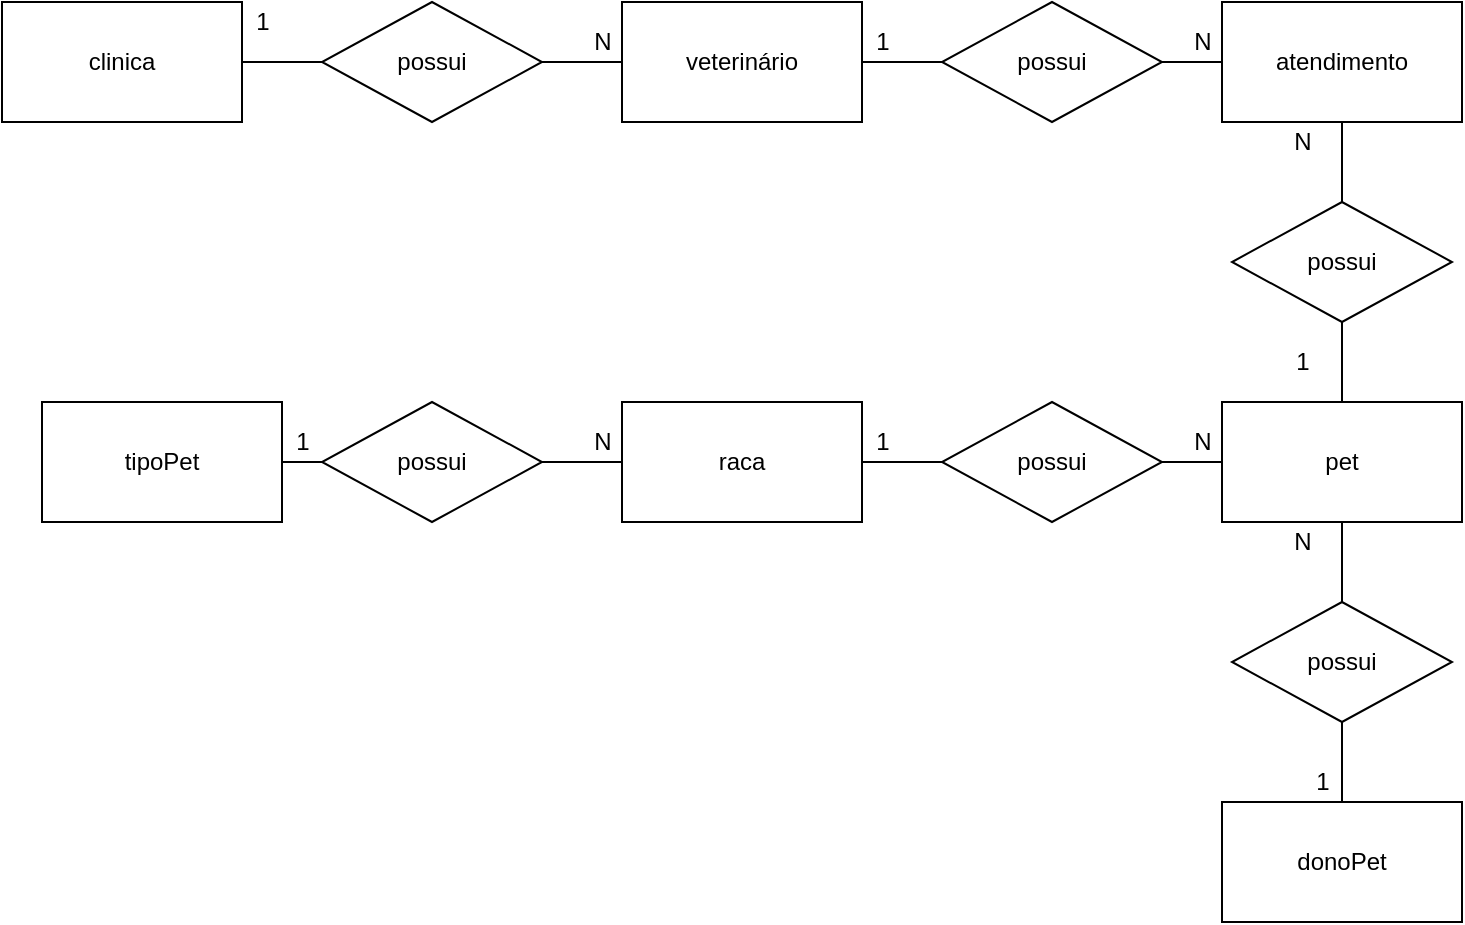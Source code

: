<mxfile version="14.9.4" type="device" pages="2"><diagram id="IMfuooTAu74jeHMu97Ez" name="conceitual"><mxGraphModel dx="1038" dy="579" grid="1" gridSize="10" guides="1" tooltips="1" connect="1" arrows="1" fold="1" page="1" pageScale="1" pageWidth="827" pageHeight="1169" math="0" shadow="0"><root><mxCell id="0"/><mxCell id="1" parent="0"/><mxCell id="yZQEATgL8DarhWzlevAN-16" style="edgeStyle=orthogonalEdgeStyle;rounded=0;orthogonalLoop=1;jettySize=auto;html=1;entryX=0;entryY=0.5;entryDx=0;entryDy=0;endArrow=none;endFill=0;" edge="1" parent="1" source="yZQEATgL8DarhWzlevAN-1" target="yZQEATgL8DarhWzlevAN-2"><mxGeometry relative="1" as="geometry"/></mxCell><mxCell id="yZQEATgL8DarhWzlevAN-1" value="clinica" style="rounded=0;whiteSpace=wrap;html=1;" vertex="1" parent="1"><mxGeometry x="60" y="40" width="120" height="60" as="geometry"/></mxCell><mxCell id="yZQEATgL8DarhWzlevAN-17" style="edgeStyle=orthogonalEdgeStyle;rounded=0;orthogonalLoop=1;jettySize=auto;html=1;entryX=0;entryY=0.5;entryDx=0;entryDy=0;endArrow=none;endFill=0;" edge="1" parent="1" source="yZQEATgL8DarhWzlevAN-2" target="yZQEATgL8DarhWzlevAN-3"><mxGeometry relative="1" as="geometry"/></mxCell><mxCell id="yZQEATgL8DarhWzlevAN-2" value="possui" style="rhombus;whiteSpace=wrap;html=1;" vertex="1" parent="1"><mxGeometry x="220" y="40" width="110" height="60" as="geometry"/></mxCell><mxCell id="yZQEATgL8DarhWzlevAN-18" style="edgeStyle=orthogonalEdgeStyle;rounded=0;orthogonalLoop=1;jettySize=auto;html=1;entryX=0;entryY=0.5;entryDx=0;entryDy=0;endArrow=none;endFill=0;" edge="1" parent="1" source="yZQEATgL8DarhWzlevAN-3" target="yZQEATgL8DarhWzlevAN-5"><mxGeometry relative="1" as="geometry"/></mxCell><mxCell id="yZQEATgL8DarhWzlevAN-3" value="veterinário" style="rounded=0;whiteSpace=wrap;html=1;" vertex="1" parent="1"><mxGeometry x="370" y="40" width="120" height="60" as="geometry"/></mxCell><mxCell id="yZQEATgL8DarhWzlevAN-19" style="edgeStyle=orthogonalEdgeStyle;rounded=0;orthogonalLoop=1;jettySize=auto;html=1;entryX=0;entryY=0.5;entryDx=0;entryDy=0;endArrow=none;endFill=0;" edge="1" parent="1" source="yZQEATgL8DarhWzlevAN-5" target="yZQEATgL8DarhWzlevAN-6"><mxGeometry relative="1" as="geometry"/></mxCell><mxCell id="yZQEATgL8DarhWzlevAN-5" value="possui" style="rhombus;whiteSpace=wrap;html=1;" vertex="1" parent="1"><mxGeometry x="530" y="40" width="110" height="60" as="geometry"/></mxCell><mxCell id="yZQEATgL8DarhWzlevAN-20" style="edgeStyle=orthogonalEdgeStyle;rounded=0;orthogonalLoop=1;jettySize=auto;html=1;entryX=0.5;entryY=0;entryDx=0;entryDy=0;endArrow=none;endFill=0;" edge="1" parent="1" source="yZQEATgL8DarhWzlevAN-6" target="yZQEATgL8DarhWzlevAN-7"><mxGeometry relative="1" as="geometry"/></mxCell><mxCell id="yZQEATgL8DarhWzlevAN-6" value="atendimento" style="rounded=0;whiteSpace=wrap;html=1;" vertex="1" parent="1"><mxGeometry x="670" y="40" width="120" height="60" as="geometry"/></mxCell><mxCell id="yZQEATgL8DarhWzlevAN-21" style="edgeStyle=orthogonalEdgeStyle;rounded=0;orthogonalLoop=1;jettySize=auto;html=1;entryX=0.5;entryY=0;entryDx=0;entryDy=0;endArrow=none;endFill=0;" edge="1" parent="1" source="yZQEATgL8DarhWzlevAN-7" target="yZQEATgL8DarhWzlevAN-8"><mxGeometry relative="1" as="geometry"/></mxCell><mxCell id="yZQEATgL8DarhWzlevAN-7" value="possui" style="rhombus;whiteSpace=wrap;html=1;" vertex="1" parent="1"><mxGeometry x="675" y="140" width="110" height="60" as="geometry"/></mxCell><mxCell id="yZQEATgL8DarhWzlevAN-22" style="edgeStyle=orthogonalEdgeStyle;rounded=0;orthogonalLoop=1;jettySize=auto;html=1;entryX=0.5;entryY=0;entryDx=0;entryDy=0;endArrow=none;endFill=0;" edge="1" parent="1" source="yZQEATgL8DarhWzlevAN-8" target="yZQEATgL8DarhWzlevAN-10"><mxGeometry relative="1" as="geometry"/></mxCell><mxCell id="yZQEATgL8DarhWzlevAN-24" style="edgeStyle=orthogonalEdgeStyle;rounded=0;orthogonalLoop=1;jettySize=auto;html=1;entryX=1;entryY=0.5;entryDx=0;entryDy=0;endArrow=none;endFill=0;" edge="1" parent="1" source="yZQEATgL8DarhWzlevAN-8" target="yZQEATgL8DarhWzlevAN-9"><mxGeometry relative="1" as="geometry"/></mxCell><mxCell id="yZQEATgL8DarhWzlevAN-8" value="pet" style="rounded=0;whiteSpace=wrap;html=1;" vertex="1" parent="1"><mxGeometry x="670" y="240" width="120" height="60" as="geometry"/></mxCell><mxCell id="yZQEATgL8DarhWzlevAN-25" style="edgeStyle=orthogonalEdgeStyle;rounded=0;orthogonalLoop=1;jettySize=auto;html=1;endArrow=none;endFill=0;" edge="1" parent="1" source="yZQEATgL8DarhWzlevAN-9" target="yZQEATgL8DarhWzlevAN-12"><mxGeometry relative="1" as="geometry"/></mxCell><mxCell id="yZQEATgL8DarhWzlevAN-9" value="possui" style="rhombus;whiteSpace=wrap;html=1;" vertex="1" parent="1"><mxGeometry x="530" y="240" width="110" height="60" as="geometry"/></mxCell><mxCell id="yZQEATgL8DarhWzlevAN-23" value="" style="edgeStyle=orthogonalEdgeStyle;rounded=0;orthogonalLoop=1;jettySize=auto;html=1;endArrow=none;endFill=0;" edge="1" parent="1" source="yZQEATgL8DarhWzlevAN-10" target="yZQEATgL8DarhWzlevAN-11"><mxGeometry relative="1" as="geometry"/></mxCell><mxCell id="yZQEATgL8DarhWzlevAN-10" value="possui" style="rhombus;whiteSpace=wrap;html=1;" vertex="1" parent="1"><mxGeometry x="675" y="340" width="110" height="60" as="geometry"/></mxCell><mxCell id="yZQEATgL8DarhWzlevAN-11" value="donoPet" style="rounded=0;whiteSpace=wrap;html=1;" vertex="1" parent="1"><mxGeometry x="670" y="440" width="120" height="60" as="geometry"/></mxCell><mxCell id="yZQEATgL8DarhWzlevAN-26" style="edgeStyle=orthogonalEdgeStyle;rounded=0;orthogonalLoop=1;jettySize=auto;html=1;endArrow=none;endFill=0;" edge="1" parent="1" source="yZQEATgL8DarhWzlevAN-12" target="yZQEATgL8DarhWzlevAN-14"><mxGeometry relative="1" as="geometry"/></mxCell><mxCell id="yZQEATgL8DarhWzlevAN-12" value="raca" style="rounded=0;whiteSpace=wrap;html=1;" vertex="1" parent="1"><mxGeometry x="370" y="240" width="120" height="60" as="geometry"/></mxCell><mxCell id="yZQEATgL8DarhWzlevAN-27" style="edgeStyle=orthogonalEdgeStyle;rounded=0;orthogonalLoop=1;jettySize=auto;html=1;entryX=1;entryY=0.25;entryDx=0;entryDy=0;endArrow=none;endFill=0;" edge="1" parent="1" source="yZQEATgL8DarhWzlevAN-14" target="yZQEATgL8DarhWzlevAN-15"><mxGeometry relative="1" as="geometry"/></mxCell><mxCell id="yZQEATgL8DarhWzlevAN-14" value="possui" style="rhombus;whiteSpace=wrap;html=1;" vertex="1" parent="1"><mxGeometry x="220" y="240" width="110" height="60" as="geometry"/></mxCell><mxCell id="yZQEATgL8DarhWzlevAN-15" value="tipoPet" style="rounded=0;whiteSpace=wrap;html=1;" vertex="1" parent="1"><mxGeometry x="80" y="240" width="120" height="60" as="geometry"/></mxCell><mxCell id="yZQEATgL8DarhWzlevAN-28" value="1" style="text;html=1;align=center;verticalAlign=middle;resizable=0;points=[];autosize=1;strokeColor=none;" vertex="1" parent="1"><mxGeometry x="180" y="40" width="20" height="20" as="geometry"/></mxCell><mxCell id="yZQEATgL8DarhWzlevAN-29" value="N" style="text;html=1;align=center;verticalAlign=middle;resizable=0;points=[];autosize=1;strokeColor=none;" vertex="1" parent="1"><mxGeometry x="350" y="50" width="20" height="20" as="geometry"/></mxCell><mxCell id="yZQEATgL8DarhWzlevAN-30" value="1" style="text;html=1;align=center;verticalAlign=middle;resizable=0;points=[];autosize=1;strokeColor=none;rotation=0;" vertex="1" parent="1"><mxGeometry x="490" y="50" width="20" height="20" as="geometry"/></mxCell><mxCell id="yZQEATgL8DarhWzlevAN-31" value="1" style="text;html=1;align=center;verticalAlign=middle;resizable=0;points=[];autosize=1;strokeColor=none;" vertex="1" parent="1"><mxGeometry x="200" y="250" width="20" height="20" as="geometry"/></mxCell><mxCell id="yZQEATgL8DarhWzlevAN-32" value="N" style="text;html=1;align=center;verticalAlign=middle;resizable=0;points=[];autosize=1;strokeColor=none;" vertex="1" parent="1"><mxGeometry x="350" y="250" width="20" height="20" as="geometry"/></mxCell><mxCell id="yZQEATgL8DarhWzlevAN-33" value="1" style="text;html=1;align=center;verticalAlign=middle;resizable=0;points=[];autosize=1;strokeColor=none;" vertex="1" parent="1"><mxGeometry x="490" y="250" width="20" height="20" as="geometry"/></mxCell><mxCell id="yZQEATgL8DarhWzlevAN-34" value="N" style="text;html=1;align=center;verticalAlign=middle;resizable=0;points=[];autosize=1;strokeColor=none;" vertex="1" parent="1"><mxGeometry x="650" y="50" width="20" height="20" as="geometry"/></mxCell><mxCell id="yZQEATgL8DarhWzlevAN-35" value="N" style="text;html=1;align=center;verticalAlign=middle;resizable=0;points=[];autosize=1;strokeColor=none;" vertex="1" parent="1"><mxGeometry x="650" y="250" width="20" height="20" as="geometry"/></mxCell><mxCell id="yZQEATgL8DarhWzlevAN-36" value="1" style="text;html=1;align=center;verticalAlign=middle;resizable=0;points=[];autosize=1;strokeColor=none;" vertex="1" parent="1"><mxGeometry x="710" y="420" width="20" height="20" as="geometry"/></mxCell><mxCell id="yZQEATgL8DarhWzlevAN-37" value="N" style="text;html=1;align=center;verticalAlign=middle;resizable=0;points=[];autosize=1;strokeColor=none;" vertex="1" parent="1"><mxGeometry x="700" y="300" width="20" height="20" as="geometry"/></mxCell><mxCell id="yZQEATgL8DarhWzlevAN-38" value="1" style="text;html=1;align=center;verticalAlign=middle;resizable=0;points=[];autosize=1;strokeColor=none;" vertex="1" parent="1"><mxGeometry x="700" y="210" width="20" height="20" as="geometry"/></mxCell><mxCell id="yZQEATgL8DarhWzlevAN-39" value="N" style="text;html=1;align=center;verticalAlign=middle;resizable=0;points=[];autosize=1;strokeColor=none;" vertex="1" parent="1"><mxGeometry x="700" y="100" width="20" height="20" as="geometry"/></mxCell></root></mxGraphModel></diagram><diagram id="qJ1rw4pq99Hof_Mdip9j" name="logico"><mxGraphModel dx="1865" dy="579" grid="1" gridSize="10" guides="1" tooltips="1" connect="1" arrows="1" fold="1" page="1" pageScale="1" pageWidth="827" pageHeight="1169" math="0" shadow="0"><root><mxCell id="_yiPf0KrVBAXcQkP5JLM-0"/><mxCell id="_yiPf0KrVBAXcQkP5JLM-1" parent="_yiPf0KrVBAXcQkP5JLM-0"/><mxCell id="_yiPf0KrVBAXcQkP5JLM-2" value="clinica" style="shape=table;startSize=30;container=1;collapsible=1;childLayout=tableLayout;fixedRows=1;rowLines=0;fontStyle=1;align=center;resizeLast=1;" vertex="1" parent="_yiPf0KrVBAXcQkP5JLM-1"><mxGeometry x="-10" y="40" width="180" height="100" as="geometry"/></mxCell><mxCell id="_yiPf0KrVBAXcQkP5JLM-3" value="" style="shape=partialRectangle;collapsible=0;dropTarget=0;pointerEvents=0;fillColor=none;top=0;left=0;bottom=1;right=0;points=[[0,0.5],[1,0.5]];portConstraint=eastwest;" vertex="1" parent="_yiPf0KrVBAXcQkP5JLM-2"><mxGeometry y="30" width="180" height="30" as="geometry"/></mxCell><mxCell id="_yiPf0KrVBAXcQkP5JLM-4" value="PK" style="shape=partialRectangle;connectable=0;fillColor=none;top=0;left=0;bottom=0;right=0;fontStyle=1;overflow=hidden;" vertex="1" parent="_yiPf0KrVBAXcQkP5JLM-3"><mxGeometry width="30" height="30" as="geometry"/></mxCell><mxCell id="_yiPf0KrVBAXcQkP5JLM-5" value="idClinica" style="shape=partialRectangle;connectable=0;fillColor=none;top=0;left=0;bottom=0;right=0;align=left;spacingLeft=6;fontStyle=5;overflow=hidden;" vertex="1" parent="_yiPf0KrVBAXcQkP5JLM-3"><mxGeometry x="30" width="150" height="30" as="geometry"/></mxCell><mxCell id="_yiPf0KrVBAXcQkP5JLM-6" value="" style="shape=partialRectangle;collapsible=0;dropTarget=0;pointerEvents=0;fillColor=none;top=0;left=0;bottom=0;right=0;points=[[0,0.5],[1,0.5]];portConstraint=eastwest;" vertex="1" parent="_yiPf0KrVBAXcQkP5JLM-2"><mxGeometry y="60" width="180" height="30" as="geometry"/></mxCell><mxCell id="_yiPf0KrVBAXcQkP5JLM-7" value="" style="shape=partialRectangle;connectable=0;fillColor=none;top=0;left=0;bottom=0;right=0;editable=1;overflow=hidden;" vertex="1" parent="_yiPf0KrVBAXcQkP5JLM-6"><mxGeometry width="30" height="30" as="geometry"/></mxCell><mxCell id="_yiPf0KrVBAXcQkP5JLM-8" value="end_clinica" style="shape=partialRectangle;connectable=0;fillColor=none;top=0;left=0;bottom=0;right=0;align=left;spacingLeft=6;overflow=hidden;" vertex="1" parent="_yiPf0KrVBAXcQkP5JLM-6"><mxGeometry x="30" width="150" height="30" as="geometry"/></mxCell><mxCell id="_yiPf0KrVBAXcQkP5JLM-15" value="veterinario" style="shape=table;startSize=30;container=1;collapsible=1;childLayout=tableLayout;fixedRows=1;rowLines=0;fontStyle=1;align=center;resizeLast=1;" vertex="1" parent="_yiPf0KrVBAXcQkP5JLM-1"><mxGeometry x="240" y="40" width="180" height="130" as="geometry"/></mxCell><mxCell id="_yiPf0KrVBAXcQkP5JLM-16" value="" style="shape=partialRectangle;collapsible=0;dropTarget=0;pointerEvents=0;fillColor=none;top=0;left=0;bottom=0;right=0;points=[[0,0.5],[1,0.5]];portConstraint=eastwest;" vertex="1" parent="_yiPf0KrVBAXcQkP5JLM-15"><mxGeometry y="30" width="180" height="30" as="geometry"/></mxCell><mxCell id="_yiPf0KrVBAXcQkP5JLM-17" value="PK" style="shape=partialRectangle;connectable=0;fillColor=none;top=0;left=0;bottom=0;right=0;fontStyle=1;overflow=hidden;" vertex="1" parent="_yiPf0KrVBAXcQkP5JLM-16"><mxGeometry width="60" height="30" as="geometry"/></mxCell><mxCell id="_yiPf0KrVBAXcQkP5JLM-18" value="idVeterinario" style="shape=partialRectangle;connectable=0;fillColor=none;top=0;left=0;bottom=0;right=0;align=left;spacingLeft=6;fontStyle=5;overflow=hidden;" vertex="1" parent="_yiPf0KrVBAXcQkP5JLM-16"><mxGeometry x="60" width="120" height="30" as="geometry"/></mxCell><mxCell id="_yiPf0KrVBAXcQkP5JLM-19" value="" style="shape=partialRectangle;collapsible=0;dropTarget=0;pointerEvents=0;fillColor=none;top=0;left=0;bottom=1;right=0;points=[[0,0.5],[1,0.5]];portConstraint=eastwest;" vertex="1" parent="_yiPf0KrVBAXcQkP5JLM-15"><mxGeometry y="60" width="180" height="30" as="geometry"/></mxCell><mxCell id="_yiPf0KrVBAXcQkP5JLM-20" value="FK" style="shape=partialRectangle;connectable=0;fillColor=none;top=0;left=0;bottom=0;right=0;fontStyle=1;overflow=hidden;" vertex="1" parent="_yiPf0KrVBAXcQkP5JLM-19"><mxGeometry width="60" height="30" as="geometry"/></mxCell><mxCell id="_yiPf0KrVBAXcQkP5JLM-21" value="idClinica" style="shape=partialRectangle;connectable=0;fillColor=none;top=0;left=0;bottom=0;right=0;align=left;spacingLeft=6;fontStyle=5;overflow=hidden;" vertex="1" parent="_yiPf0KrVBAXcQkP5JLM-19"><mxGeometry x="60" width="120" height="30" as="geometry"/></mxCell><mxCell id="_yiPf0KrVBAXcQkP5JLM-22" value="" style="shape=partialRectangle;collapsible=0;dropTarget=0;pointerEvents=0;fillColor=none;top=0;left=0;bottom=0;right=0;points=[[0,0.5],[1,0.5]];portConstraint=eastwest;" vertex="1" parent="_yiPf0KrVBAXcQkP5JLM-15"><mxGeometry y="90" width="180" height="30" as="geometry"/></mxCell><mxCell id="_yiPf0KrVBAXcQkP5JLM-23" value="" style="shape=partialRectangle;connectable=0;fillColor=none;top=0;left=0;bottom=0;right=0;editable=1;overflow=hidden;" vertex="1" parent="_yiPf0KrVBAXcQkP5JLM-22"><mxGeometry width="60" height="30" as="geometry"/></mxCell><mxCell id="_yiPf0KrVBAXcQkP5JLM-24" value="nomeVet" style="shape=partialRectangle;connectable=0;fillColor=none;top=0;left=0;bottom=0;right=0;align=left;spacingLeft=6;overflow=hidden;" vertex="1" parent="_yiPf0KrVBAXcQkP5JLM-22"><mxGeometry x="60" width="120" height="30" as="geometry"/></mxCell><mxCell id="_yiPf0KrVBAXcQkP5JLM-28" value="atendimento" style="shape=table;startSize=30;container=1;collapsible=1;childLayout=tableLayout;fixedRows=1;rowLines=0;fontStyle=1;align=center;resizeLast=1;" vertex="1" parent="_yiPf0KrVBAXcQkP5JLM-1"><mxGeometry x="480" y="40" width="180" height="190" as="geometry"/></mxCell><mxCell id="_yiPf0KrVBAXcQkP5JLM-29" value="" style="shape=partialRectangle;collapsible=0;dropTarget=0;pointerEvents=0;fillColor=none;top=0;left=0;bottom=0;right=0;points=[[0,0.5],[1,0.5]];portConstraint=eastwest;" vertex="1" parent="_yiPf0KrVBAXcQkP5JLM-28"><mxGeometry y="30" width="180" height="30" as="geometry"/></mxCell><mxCell id="_yiPf0KrVBAXcQkP5JLM-30" value="PK" style="shape=partialRectangle;connectable=0;fillColor=none;top=0;left=0;bottom=0;right=0;fontStyle=1;overflow=hidden;" vertex="1" parent="_yiPf0KrVBAXcQkP5JLM-29"><mxGeometry width="60" height="30" as="geometry"/></mxCell><mxCell id="_yiPf0KrVBAXcQkP5JLM-31" value="idAtendimento" style="shape=partialRectangle;connectable=0;fillColor=none;top=0;left=0;bottom=0;right=0;align=left;spacingLeft=6;fontStyle=5;overflow=hidden;" vertex="1" parent="_yiPf0KrVBAXcQkP5JLM-29"><mxGeometry x="60" width="120" height="30" as="geometry"/></mxCell><mxCell id="_yiPf0KrVBAXcQkP5JLM-42" value="" style="shape=partialRectangle;collapsible=0;dropTarget=0;pointerEvents=0;fillColor=none;top=0;left=0;bottom=0;right=0;points=[[0,0.5],[1,0.5]];portConstraint=eastwest;" vertex="1" parent="_yiPf0KrVBAXcQkP5JLM-28"><mxGeometry y="60" width="180" height="30" as="geometry"/></mxCell><mxCell id="_yiPf0KrVBAXcQkP5JLM-43" value="FK" style="shape=partialRectangle;connectable=0;fillColor=none;top=0;left=0;bottom=0;right=0;fontStyle=1;overflow=hidden;" vertex="1" parent="_yiPf0KrVBAXcQkP5JLM-42"><mxGeometry width="60" height="30" as="geometry"/></mxCell><mxCell id="_yiPf0KrVBAXcQkP5JLM-44" value="idVeterinario" style="shape=partialRectangle;connectable=0;fillColor=none;top=0;left=0;bottom=0;right=0;align=left;spacingLeft=6;fontStyle=5;overflow=hidden;" vertex="1" parent="_yiPf0KrVBAXcQkP5JLM-42"><mxGeometry x="60" width="120" height="30" as="geometry"/></mxCell><mxCell id="_yiPf0KrVBAXcQkP5JLM-32" value="" style="shape=partialRectangle;collapsible=0;dropTarget=0;pointerEvents=0;fillColor=none;top=0;left=0;bottom=1;right=0;points=[[0,0.5],[1,0.5]];portConstraint=eastwest;" vertex="1" parent="_yiPf0KrVBAXcQkP5JLM-28"><mxGeometry y="90" width="180" height="30" as="geometry"/></mxCell><mxCell id="_yiPf0KrVBAXcQkP5JLM-33" value="FK" style="shape=partialRectangle;connectable=0;fillColor=none;top=0;left=0;bottom=0;right=0;fontStyle=1;overflow=hidden;" vertex="1" parent="_yiPf0KrVBAXcQkP5JLM-32"><mxGeometry width="60" height="30" as="geometry"/></mxCell><mxCell id="_yiPf0KrVBAXcQkP5JLM-34" value="idPet" style="shape=partialRectangle;connectable=0;fillColor=none;top=0;left=0;bottom=0;right=0;align=left;spacingLeft=6;fontStyle=5;overflow=hidden;" vertex="1" parent="_yiPf0KrVBAXcQkP5JLM-32"><mxGeometry x="60" width="120" height="30" as="geometry"/></mxCell><mxCell id="_yiPf0KrVBAXcQkP5JLM-35" value="" style="shape=partialRectangle;collapsible=0;dropTarget=0;pointerEvents=0;fillColor=none;top=0;left=0;bottom=0;right=0;points=[[0,0.5],[1,0.5]];portConstraint=eastwest;" vertex="1" parent="_yiPf0KrVBAXcQkP5JLM-28"><mxGeometry y="120" width="180" height="30" as="geometry"/></mxCell><mxCell id="_yiPf0KrVBAXcQkP5JLM-36" value="" style="shape=partialRectangle;connectable=0;fillColor=none;top=0;left=0;bottom=0;right=0;editable=1;overflow=hidden;" vertex="1" parent="_yiPf0KrVBAXcQkP5JLM-35"><mxGeometry width="60" height="30" as="geometry"/></mxCell><mxCell id="_yiPf0KrVBAXcQkP5JLM-37" value="dataAtendimento" style="shape=partialRectangle;connectable=0;fillColor=none;top=0;left=0;bottom=0;right=0;align=left;spacingLeft=6;overflow=hidden;" vertex="1" parent="_yiPf0KrVBAXcQkP5JLM-35"><mxGeometry x="60" width="120" height="30" as="geometry"/></mxCell><mxCell id="_yiPf0KrVBAXcQkP5JLM-38" value="" style="shape=partialRectangle;collapsible=0;dropTarget=0;pointerEvents=0;fillColor=none;top=0;left=0;bottom=0;right=0;points=[[0,0.5],[1,0.5]];portConstraint=eastwest;" vertex="1" parent="_yiPf0KrVBAXcQkP5JLM-28"><mxGeometry y="150" width="180" height="30" as="geometry"/></mxCell><mxCell id="_yiPf0KrVBAXcQkP5JLM-39" value="" style="shape=partialRectangle;connectable=0;fillColor=none;top=0;left=0;bottom=0;right=0;editable=1;overflow=hidden;" vertex="1" parent="_yiPf0KrVBAXcQkP5JLM-38"><mxGeometry width="60" height="30" as="geometry"/></mxCell><mxCell id="_yiPf0KrVBAXcQkP5JLM-40" value="descricao" style="shape=partialRectangle;connectable=0;fillColor=none;top=0;left=0;bottom=0;right=0;align=left;spacingLeft=6;overflow=hidden;" vertex="1" parent="_yiPf0KrVBAXcQkP5JLM-38"><mxGeometry x="60" width="120" height="30" as="geometry"/></mxCell><mxCell id="_yiPf0KrVBAXcQkP5JLM-45" value="dono" style="shape=table;startSize=30;container=1;collapsible=1;childLayout=tableLayout;fixedRows=1;rowLines=0;fontStyle=1;align=center;resizeLast=1;" vertex="1" parent="_yiPf0KrVBAXcQkP5JLM-1"><mxGeometry x="730" y="40" width="180" height="130" as="geometry"/></mxCell><mxCell id="_yiPf0KrVBAXcQkP5JLM-46" value="" style="shape=partialRectangle;collapsible=0;dropTarget=0;pointerEvents=0;fillColor=none;top=0;left=0;bottom=1;right=0;points=[[0,0.5],[1,0.5]];portConstraint=eastwest;" vertex="1" parent="_yiPf0KrVBAXcQkP5JLM-45"><mxGeometry y="30" width="180" height="30" as="geometry"/></mxCell><mxCell id="_yiPf0KrVBAXcQkP5JLM-47" value="PK" style="shape=partialRectangle;connectable=0;fillColor=none;top=0;left=0;bottom=0;right=0;fontStyle=1;overflow=hidden;" vertex="1" parent="_yiPf0KrVBAXcQkP5JLM-46"><mxGeometry width="30" height="30" as="geometry"/></mxCell><mxCell id="_yiPf0KrVBAXcQkP5JLM-48" value="idDono" style="shape=partialRectangle;connectable=0;fillColor=none;top=0;left=0;bottom=0;right=0;align=left;spacingLeft=6;fontStyle=5;overflow=hidden;" vertex="1" parent="_yiPf0KrVBAXcQkP5JLM-46"><mxGeometry x="30" width="150" height="30" as="geometry"/></mxCell><mxCell id="_yiPf0KrVBAXcQkP5JLM-49" value="" style="shape=partialRectangle;collapsible=0;dropTarget=0;pointerEvents=0;fillColor=none;top=0;left=0;bottom=0;right=0;points=[[0,0.5],[1,0.5]];portConstraint=eastwest;" vertex="1" parent="_yiPf0KrVBAXcQkP5JLM-45"><mxGeometry y="60" width="180" height="30" as="geometry"/></mxCell><mxCell id="_yiPf0KrVBAXcQkP5JLM-50" value="" style="shape=partialRectangle;connectable=0;fillColor=none;top=0;left=0;bottom=0;right=0;editable=1;overflow=hidden;" vertex="1" parent="_yiPf0KrVBAXcQkP5JLM-49"><mxGeometry width="30" height="30" as="geometry"/></mxCell><mxCell id="_yiPf0KrVBAXcQkP5JLM-51" value="nomeDono" style="shape=partialRectangle;connectable=0;fillColor=none;top=0;left=0;bottom=0;right=0;align=left;spacingLeft=6;overflow=hidden;" vertex="1" parent="_yiPf0KrVBAXcQkP5JLM-49"><mxGeometry x="30" width="150" height="30" as="geometry"/></mxCell><mxCell id="_yiPf0KrVBAXcQkP5JLM-52" value="" style="shape=partialRectangle;collapsible=0;dropTarget=0;pointerEvents=0;fillColor=none;top=0;left=0;bottom=0;right=0;points=[[0,0.5],[1,0.5]];portConstraint=eastwest;" vertex="1" parent="_yiPf0KrVBAXcQkP5JLM-45"><mxGeometry y="90" width="180" height="30" as="geometry"/></mxCell><mxCell id="_yiPf0KrVBAXcQkP5JLM-53" value="" style="shape=partialRectangle;connectable=0;fillColor=none;top=0;left=0;bottom=0;right=0;editable=1;overflow=hidden;" vertex="1" parent="_yiPf0KrVBAXcQkP5JLM-52"><mxGeometry width="30" height="30" as="geometry"/></mxCell><mxCell id="_yiPf0KrVBAXcQkP5JLM-54" value="cpfDono" style="shape=partialRectangle;connectable=0;fillColor=none;top=0;left=0;bottom=0;right=0;align=left;spacingLeft=6;overflow=hidden;" vertex="1" parent="_yiPf0KrVBAXcQkP5JLM-52"><mxGeometry x="30" width="150" height="30" as="geometry"/></mxCell><mxCell id="_yiPf0KrVBAXcQkP5JLM-58" value="raca" style="shape=table;startSize=30;container=1;collapsible=1;childLayout=tableLayout;fixedRows=1;rowLines=0;fontStyle=1;align=center;resizeLast=1;" vertex="1" parent="_yiPf0KrVBAXcQkP5JLM-1"><mxGeometry x="390" y="360" width="180" height="130" as="geometry"/></mxCell><mxCell id="_yiPf0KrVBAXcQkP5JLM-59" value="" style="shape=partialRectangle;collapsible=0;dropTarget=0;pointerEvents=0;fillColor=none;top=0;left=0;bottom=0;right=0;points=[[0,0.5],[1,0.5]];portConstraint=eastwest;" vertex="1" parent="_yiPf0KrVBAXcQkP5JLM-58"><mxGeometry y="30" width="180" height="30" as="geometry"/></mxCell><mxCell id="_yiPf0KrVBAXcQkP5JLM-60" value="PK" style="shape=partialRectangle;connectable=0;fillColor=none;top=0;left=0;bottom=0;right=0;fontStyle=1;overflow=hidden;" vertex="1" parent="_yiPf0KrVBAXcQkP5JLM-59"><mxGeometry width="60" height="30" as="geometry"/></mxCell><mxCell id="_yiPf0KrVBAXcQkP5JLM-61" value="idRaca" style="shape=partialRectangle;connectable=0;fillColor=none;top=0;left=0;bottom=0;right=0;align=left;spacingLeft=6;fontStyle=5;overflow=hidden;" vertex="1" parent="_yiPf0KrVBAXcQkP5JLM-59"><mxGeometry x="60" width="120" height="30" as="geometry"/></mxCell><mxCell id="_yiPf0KrVBAXcQkP5JLM-62" value="" style="shape=partialRectangle;collapsible=0;dropTarget=0;pointerEvents=0;fillColor=none;top=0;left=0;bottom=1;right=0;points=[[0,0.5],[1,0.5]];portConstraint=eastwest;" vertex="1" parent="_yiPf0KrVBAXcQkP5JLM-58"><mxGeometry y="60" width="180" height="30" as="geometry"/></mxCell><mxCell id="_yiPf0KrVBAXcQkP5JLM-63" value="FK" style="shape=partialRectangle;connectable=0;fillColor=none;top=0;left=0;bottom=0;right=0;fontStyle=1;overflow=hidden;" vertex="1" parent="_yiPf0KrVBAXcQkP5JLM-62"><mxGeometry width="60" height="30" as="geometry"/></mxCell><mxCell id="_yiPf0KrVBAXcQkP5JLM-64" value="idTipoPet" style="shape=partialRectangle;connectable=0;fillColor=none;top=0;left=0;bottom=0;right=0;align=left;spacingLeft=6;fontStyle=5;overflow=hidden;" vertex="1" parent="_yiPf0KrVBAXcQkP5JLM-62"><mxGeometry x="60" width="120" height="30" as="geometry"/></mxCell><mxCell id="_yiPf0KrVBAXcQkP5JLM-65" value="" style="shape=partialRectangle;collapsible=0;dropTarget=0;pointerEvents=0;fillColor=none;top=0;left=0;bottom=0;right=0;points=[[0,0.5],[1,0.5]];portConstraint=eastwest;" vertex="1" parent="_yiPf0KrVBAXcQkP5JLM-58"><mxGeometry y="90" width="180" height="30" as="geometry"/></mxCell><mxCell id="_yiPf0KrVBAXcQkP5JLM-66" value="" style="shape=partialRectangle;connectable=0;fillColor=none;top=0;left=0;bottom=0;right=0;editable=1;overflow=hidden;" vertex="1" parent="_yiPf0KrVBAXcQkP5JLM-65"><mxGeometry width="60" height="30" as="geometry"/></mxCell><mxCell id="_yiPf0KrVBAXcQkP5JLM-67" value="nomeRaca" style="shape=partialRectangle;connectable=0;fillColor=none;top=0;left=0;bottom=0;right=0;align=left;spacingLeft=6;overflow=hidden;" vertex="1" parent="_yiPf0KrVBAXcQkP5JLM-65"><mxGeometry x="60" width="120" height="30" as="geometry"/></mxCell><mxCell id="_yiPf0KrVBAXcQkP5JLM-71" value="tipoPet" style="shape=table;startSize=30;container=1;collapsible=1;childLayout=tableLayout;fixedRows=1;rowLines=0;fontStyle=1;align=center;resizeLast=1;" vertex="1" parent="_yiPf0KrVBAXcQkP5JLM-1"><mxGeometry x="110" y="320" width="180" height="100" as="geometry"/></mxCell><mxCell id="_yiPf0KrVBAXcQkP5JLM-72" value="" style="shape=partialRectangle;collapsible=0;dropTarget=0;pointerEvents=0;fillColor=none;top=0;left=0;bottom=1;right=0;points=[[0,0.5],[1,0.5]];portConstraint=eastwest;" vertex="1" parent="_yiPf0KrVBAXcQkP5JLM-71"><mxGeometry y="30" width="180" height="30" as="geometry"/></mxCell><mxCell id="_yiPf0KrVBAXcQkP5JLM-73" value="PK" style="shape=partialRectangle;connectable=0;fillColor=none;top=0;left=0;bottom=0;right=0;fontStyle=1;overflow=hidden;" vertex="1" parent="_yiPf0KrVBAXcQkP5JLM-72"><mxGeometry width="30" height="30" as="geometry"/></mxCell><mxCell id="_yiPf0KrVBAXcQkP5JLM-74" value="idTipoPet" style="shape=partialRectangle;connectable=0;fillColor=none;top=0;left=0;bottom=0;right=0;align=left;spacingLeft=6;fontStyle=5;overflow=hidden;" vertex="1" parent="_yiPf0KrVBAXcQkP5JLM-72"><mxGeometry x="30" width="150" height="30" as="geometry"/></mxCell><mxCell id="_yiPf0KrVBAXcQkP5JLM-75" value="" style="shape=partialRectangle;collapsible=0;dropTarget=0;pointerEvents=0;fillColor=none;top=0;left=0;bottom=0;right=0;points=[[0,0.5],[1,0.5]];portConstraint=eastwest;" vertex="1" parent="_yiPf0KrVBAXcQkP5JLM-71"><mxGeometry y="60" width="180" height="30" as="geometry"/></mxCell><mxCell id="_yiPf0KrVBAXcQkP5JLM-76" value="" style="shape=partialRectangle;connectable=0;fillColor=none;top=0;left=0;bottom=0;right=0;editable=1;overflow=hidden;" vertex="1" parent="_yiPf0KrVBAXcQkP5JLM-75"><mxGeometry width="30" height="30" as="geometry"/></mxCell><mxCell id="_yiPf0KrVBAXcQkP5JLM-77" value="nomeTipo" style="shape=partialRectangle;connectable=0;fillColor=none;top=0;left=0;bottom=0;right=0;align=left;spacingLeft=6;overflow=hidden;" vertex="1" parent="_yiPf0KrVBAXcQkP5JLM-75"><mxGeometry x="30" width="150" height="30" as="geometry"/></mxCell><mxCell id="_yiPf0KrVBAXcQkP5JLM-84" value="pet" style="shape=table;startSize=30;container=1;collapsible=1;childLayout=tableLayout;fixedRows=1;rowLines=0;fontStyle=1;align=center;resizeLast=1;" vertex="1" parent="_yiPf0KrVBAXcQkP5JLM-1"><mxGeometry x="700" y="290" width="180" height="190" as="geometry"/></mxCell><mxCell id="_yiPf0KrVBAXcQkP5JLM-85" value="" style="shape=partialRectangle;collapsible=0;dropTarget=0;pointerEvents=0;fillColor=none;top=0;left=0;bottom=0;right=0;points=[[0,0.5],[1,0.5]];portConstraint=eastwest;" vertex="1" parent="_yiPf0KrVBAXcQkP5JLM-84"><mxGeometry y="30" width="180" height="30" as="geometry"/></mxCell><mxCell id="_yiPf0KrVBAXcQkP5JLM-86" value="PK" style="shape=partialRectangle;connectable=0;fillColor=none;top=0;left=0;bottom=0;right=0;fontStyle=1;overflow=hidden;" vertex="1" parent="_yiPf0KrVBAXcQkP5JLM-85"><mxGeometry width="60" height="30" as="geometry"/></mxCell><mxCell id="_yiPf0KrVBAXcQkP5JLM-87" value="idPet" style="shape=partialRectangle;connectable=0;fillColor=none;top=0;left=0;bottom=0;right=0;align=left;spacingLeft=6;fontStyle=5;overflow=hidden;" vertex="1" parent="_yiPf0KrVBAXcQkP5JLM-85"><mxGeometry x="60" width="120" height="30" as="geometry"/></mxCell><mxCell id="_yiPf0KrVBAXcQkP5JLM-101" value="" style="shape=partialRectangle;collapsible=0;dropTarget=0;pointerEvents=0;fillColor=none;top=0;left=0;bottom=0;right=0;points=[[0,0.5],[1,0.5]];portConstraint=eastwest;" vertex="1" parent="_yiPf0KrVBAXcQkP5JLM-84"><mxGeometry y="60" width="180" height="30" as="geometry"/></mxCell><mxCell id="_yiPf0KrVBAXcQkP5JLM-102" value="FK" style="shape=partialRectangle;connectable=0;fillColor=none;top=0;left=0;bottom=0;right=0;fontStyle=1;overflow=hidden;" vertex="1" parent="_yiPf0KrVBAXcQkP5JLM-101"><mxGeometry width="60" height="30" as="geometry"/></mxCell><mxCell id="_yiPf0KrVBAXcQkP5JLM-103" value="idRaca" style="shape=partialRectangle;connectable=0;fillColor=none;top=0;left=0;bottom=0;right=0;align=left;spacingLeft=6;fontStyle=5;overflow=hidden;" vertex="1" parent="_yiPf0KrVBAXcQkP5JLM-101"><mxGeometry x="60" width="120" height="30" as="geometry"/></mxCell><mxCell id="_yiPf0KrVBAXcQkP5JLM-88" value="" style="shape=partialRectangle;collapsible=0;dropTarget=0;pointerEvents=0;fillColor=none;top=0;left=0;bottom=1;right=0;points=[[0,0.5],[1,0.5]];portConstraint=eastwest;" vertex="1" parent="_yiPf0KrVBAXcQkP5JLM-84"><mxGeometry y="90" width="180" height="30" as="geometry"/></mxCell><mxCell id="_yiPf0KrVBAXcQkP5JLM-89" value="FK" style="shape=partialRectangle;connectable=0;fillColor=none;top=0;left=0;bottom=0;right=0;fontStyle=1;overflow=hidden;" vertex="1" parent="_yiPf0KrVBAXcQkP5JLM-88"><mxGeometry width="60" height="30" as="geometry"/></mxCell><mxCell id="_yiPf0KrVBAXcQkP5JLM-90" value="idDono" style="shape=partialRectangle;connectable=0;fillColor=none;top=0;left=0;bottom=0;right=0;align=left;spacingLeft=6;fontStyle=5;overflow=hidden;" vertex="1" parent="_yiPf0KrVBAXcQkP5JLM-88"><mxGeometry x="60" width="120" height="30" as="geometry"/></mxCell><mxCell id="_yiPf0KrVBAXcQkP5JLM-91" value="" style="shape=partialRectangle;collapsible=0;dropTarget=0;pointerEvents=0;fillColor=none;top=0;left=0;bottom=0;right=0;points=[[0,0.5],[1,0.5]];portConstraint=eastwest;" vertex="1" parent="_yiPf0KrVBAXcQkP5JLM-84"><mxGeometry y="120" width="180" height="30" as="geometry"/></mxCell><mxCell id="_yiPf0KrVBAXcQkP5JLM-92" value="" style="shape=partialRectangle;connectable=0;fillColor=none;top=0;left=0;bottom=0;right=0;editable=1;overflow=hidden;" vertex="1" parent="_yiPf0KrVBAXcQkP5JLM-91"><mxGeometry width="60" height="30" as="geometry"/></mxCell><mxCell id="_yiPf0KrVBAXcQkP5JLM-93" value="nomePet" style="shape=partialRectangle;connectable=0;fillColor=none;top=0;left=0;bottom=0;right=0;align=left;spacingLeft=6;overflow=hidden;" vertex="1" parent="_yiPf0KrVBAXcQkP5JLM-91"><mxGeometry x="60" width="120" height="30" as="geometry"/></mxCell><mxCell id="_yiPf0KrVBAXcQkP5JLM-94" value="" style="shape=partialRectangle;collapsible=0;dropTarget=0;pointerEvents=0;fillColor=none;top=0;left=0;bottom=0;right=0;points=[[0,0.5],[1,0.5]];portConstraint=eastwest;" vertex="1" parent="_yiPf0KrVBAXcQkP5JLM-84"><mxGeometry y="150" width="180" height="30" as="geometry"/></mxCell><mxCell id="_yiPf0KrVBAXcQkP5JLM-95" value="" style="shape=partialRectangle;connectable=0;fillColor=none;top=0;left=0;bottom=0;right=0;editable=1;overflow=hidden;" vertex="1" parent="_yiPf0KrVBAXcQkP5JLM-94"><mxGeometry width="60" height="30" as="geometry"/></mxCell><mxCell id="_yiPf0KrVBAXcQkP5JLM-96" value="dataNasc" style="shape=partialRectangle;connectable=0;fillColor=none;top=0;left=0;bottom=0;right=0;align=left;spacingLeft=6;overflow=hidden;" vertex="1" parent="_yiPf0KrVBAXcQkP5JLM-94"><mxGeometry x="60" width="120" height="30" as="geometry"/></mxCell><mxCell id="_yiPf0KrVBAXcQkP5JLM-105" value="" style="edgeStyle=entityRelationEdgeStyle;fontSize=12;html=1;endArrow=ERoneToMany;" edge="1" parent="_yiPf0KrVBAXcQkP5JLM-1" source="_yiPf0KrVBAXcQkP5JLM-3" target="_yiPf0KrVBAXcQkP5JLM-19"><mxGeometry width="100" height="100" relative="1" as="geometry"><mxPoint x="360" y="350" as="sourcePoint"/><mxPoint x="460" y="250" as="targetPoint"/></mxGeometry></mxCell><mxCell id="_yiPf0KrVBAXcQkP5JLM-106" value="" style="edgeStyle=entityRelationEdgeStyle;fontSize=12;html=1;endArrow=ERoneToMany;" edge="1" parent="_yiPf0KrVBAXcQkP5JLM-1" source="_yiPf0KrVBAXcQkP5JLM-16" target="_yiPf0KrVBAXcQkP5JLM-42"><mxGeometry width="100" height="100" relative="1" as="geometry"><mxPoint x="360" y="350" as="sourcePoint"/><mxPoint x="460" y="250" as="targetPoint"/></mxGeometry></mxCell><mxCell id="_yiPf0KrVBAXcQkP5JLM-107" value="" style="edgeStyle=entityRelationEdgeStyle;fontSize=12;html=1;endArrow=ERoneToMany;" edge="1" parent="_yiPf0KrVBAXcQkP5JLM-1" source="_yiPf0KrVBAXcQkP5JLM-85" target="_yiPf0KrVBAXcQkP5JLM-32"><mxGeometry width="100" height="100" relative="1" as="geometry"><mxPoint x="360" y="350" as="sourcePoint"/><mxPoint x="460" y="250" as="targetPoint"/></mxGeometry></mxCell><mxCell id="_yiPf0KrVBAXcQkP5JLM-108" value="" style="edgeStyle=entityRelationEdgeStyle;fontSize=12;html=1;endArrow=ERoneToMany;" edge="1" parent="_yiPf0KrVBAXcQkP5JLM-1" source="_yiPf0KrVBAXcQkP5JLM-46" target="_yiPf0KrVBAXcQkP5JLM-88"><mxGeometry width="100" height="100" relative="1" as="geometry"><mxPoint x="360" y="350" as="sourcePoint"/><mxPoint x="460" y="250" as="targetPoint"/></mxGeometry></mxCell><mxCell id="_yiPf0KrVBAXcQkP5JLM-109" value="" style="edgeStyle=entityRelationEdgeStyle;fontSize=12;html=1;endArrow=ERoneToMany;" edge="1" parent="_yiPf0KrVBAXcQkP5JLM-1" source="_yiPf0KrVBAXcQkP5JLM-59" target="_yiPf0KrVBAXcQkP5JLM-101"><mxGeometry width="100" height="100" relative="1" as="geometry"><mxPoint x="420" y="350" as="sourcePoint"/><mxPoint x="520" y="250" as="targetPoint"/></mxGeometry></mxCell><mxCell id="_yiPf0KrVBAXcQkP5JLM-110" value="" style="edgeStyle=entityRelationEdgeStyle;fontSize=12;html=1;endArrow=ERoneToMany;" edge="1" parent="_yiPf0KrVBAXcQkP5JLM-1" source="_yiPf0KrVBAXcQkP5JLM-72" target="_yiPf0KrVBAXcQkP5JLM-62"><mxGeometry width="100" height="100" relative="1" as="geometry"><mxPoint x="420" y="350" as="sourcePoint"/><mxPoint x="520" y="250" as="targetPoint"/></mxGeometry></mxCell></root></mxGraphModel></diagram></mxfile>